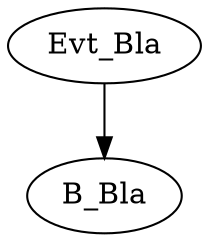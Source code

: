 digraph g {
name="helloadv";

graph []
edge  [type="defdst"]
node [qlo="1"]//, qHi="1", qIl="1"];

subgraph cpu1 {
  node  [cpu="1"];

  Evt_Bla [type="tmsg",   toffs=           0, id="0x0000000000000001", par="0x0"];
  B_Bla   [type="block",  tperiod=1000000000];

  Evt_Bla -> B_Bla;

}


}
